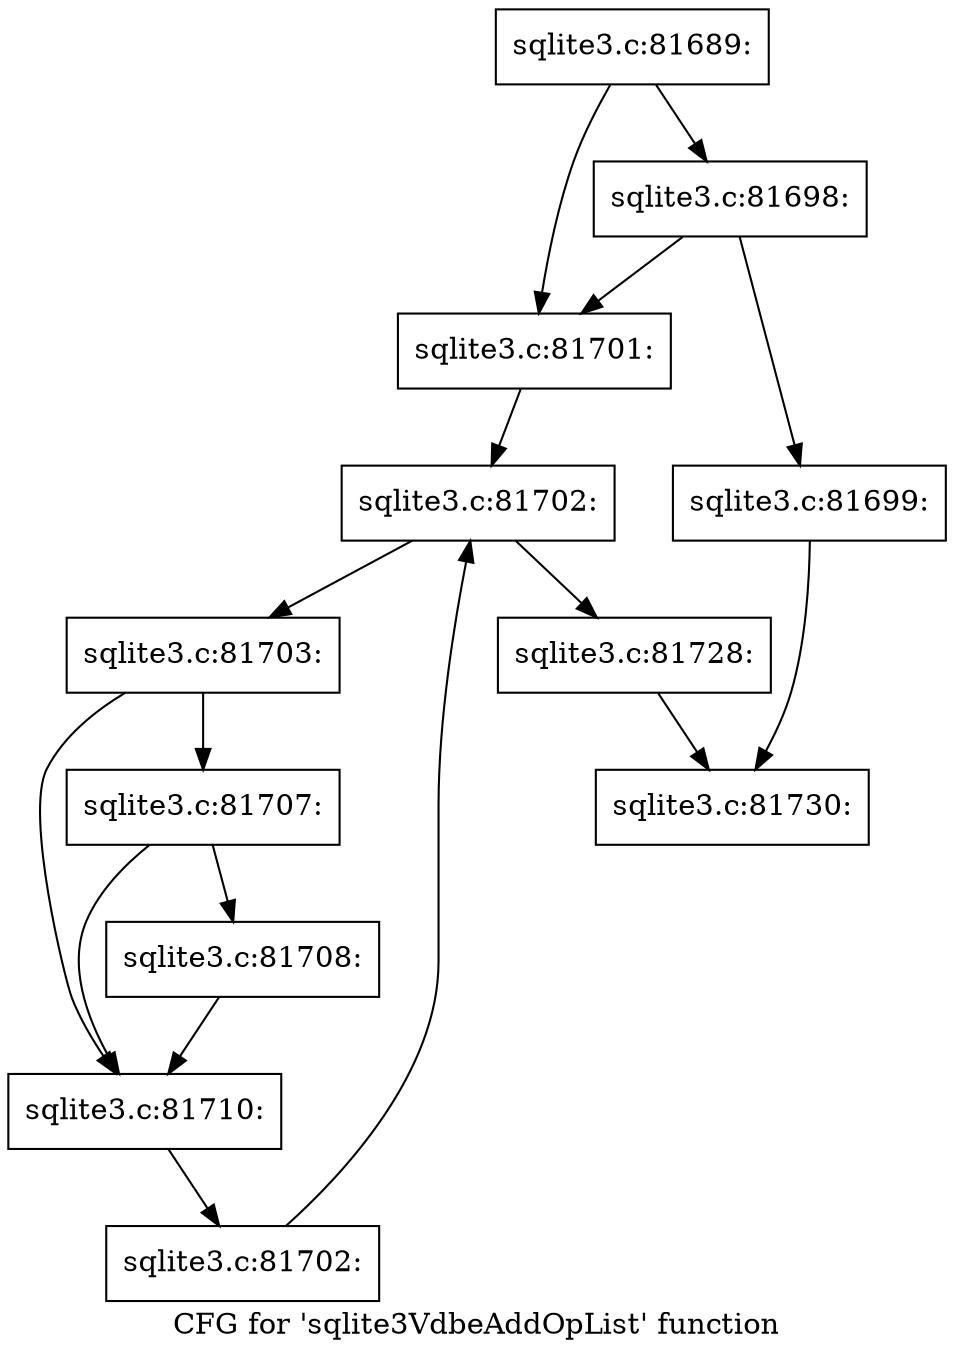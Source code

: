 digraph "CFG for 'sqlite3VdbeAddOpList' function" {
	label="CFG for 'sqlite3VdbeAddOpList' function";

	Node0x55c0f85f2660 [shape=record,label="{sqlite3.c:81689:}"];
	Node0x55c0f85f2660 -> Node0x55c0f85f5360;
	Node0x55c0f85f2660 -> Node0x55c0f85f5310;
	Node0x55c0f85f5360 [shape=record,label="{sqlite3.c:81698:}"];
	Node0x55c0f85f5360 -> Node0x55c0f85f52c0;
	Node0x55c0f85f5360 -> Node0x55c0f85f5310;
	Node0x55c0f85f52c0 [shape=record,label="{sqlite3.c:81699:}"];
	Node0x55c0f85f52c0 -> Node0x55c0f85f27e0;
	Node0x55c0f85f5310 [shape=record,label="{sqlite3.c:81701:}"];
	Node0x55c0f85f5310 -> Node0x55c0f85f69b0;
	Node0x55c0f85f69b0 [shape=record,label="{sqlite3.c:81702:}"];
	Node0x55c0f85f69b0 -> Node0x55c0f85f6bd0;
	Node0x55c0f85f69b0 -> Node0x55c0f85f6800;
	Node0x55c0f85f6bd0 [shape=record,label="{sqlite3.c:81703:}"];
	Node0x55c0f85f6bd0 -> Node0x55c0f85f7e80;
	Node0x55c0f85f6bd0 -> Node0x55c0f85f7e30;
	Node0x55c0f85f7e80 [shape=record,label="{sqlite3.c:81707:}"];
	Node0x55c0f85f7e80 -> Node0x55c0f85f7de0;
	Node0x55c0f85f7e80 -> Node0x55c0f85f7e30;
	Node0x55c0f85f7de0 [shape=record,label="{sqlite3.c:81708:}"];
	Node0x55c0f85f7de0 -> Node0x55c0f85f7e30;
	Node0x55c0f85f7e30 [shape=record,label="{sqlite3.c:81710:}"];
	Node0x55c0f85f7e30 -> Node0x55c0f85f6b40;
	Node0x55c0f85f6b40 [shape=record,label="{sqlite3.c:81702:}"];
	Node0x55c0f85f6b40 -> Node0x55c0f85f69b0;
	Node0x55c0f85f6800 [shape=record,label="{sqlite3.c:81728:}"];
	Node0x55c0f85f6800 -> Node0x55c0f85f27e0;
	Node0x55c0f85f27e0 [shape=record,label="{sqlite3.c:81730:}"];
}
